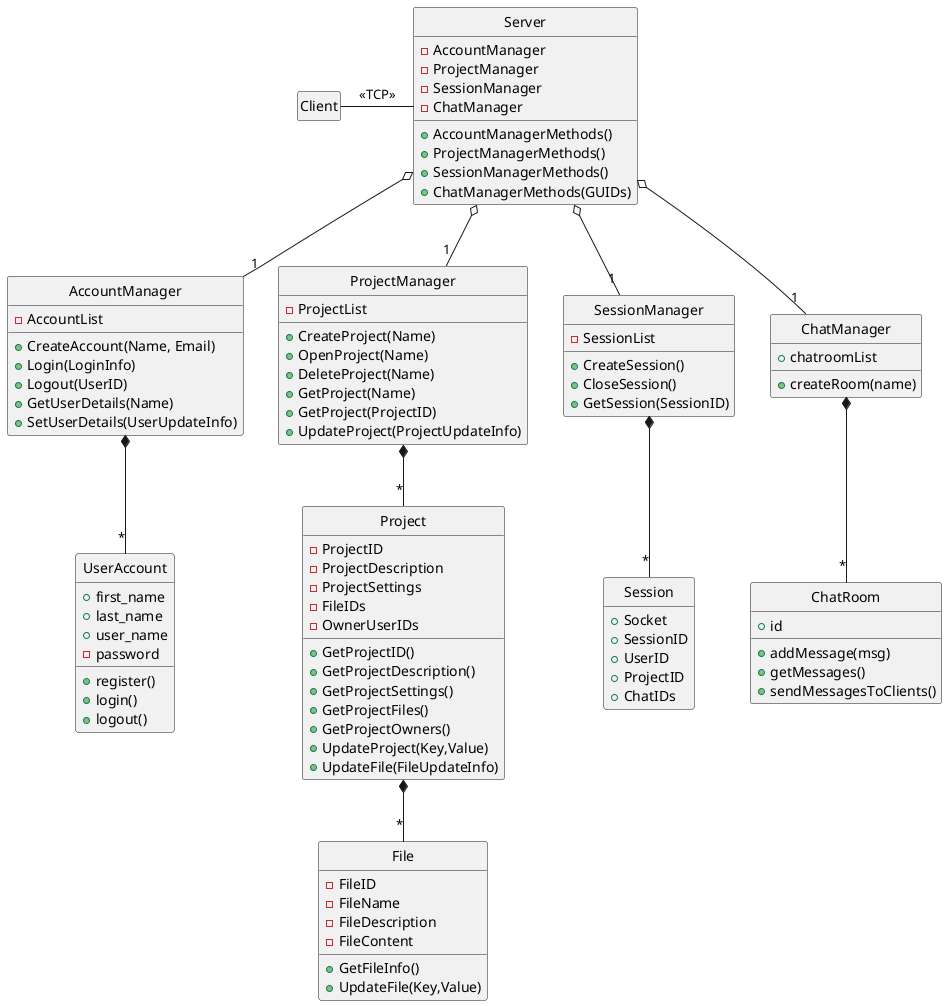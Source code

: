 @startuml
hide circle
hide empty members

class "Client" as sq 
class "Server" as sqs{
	-AccountManager
	-ProjectManager
	-SessionManager
	-ChatManager
	+AccountManagerMethods()
	+ProjectManagerMethods()
	+SessionManagerMethods()
	+ChatManagerMethods(GUIDs)
	}
	class "AccountManager" as sqs_ua_m{
		-AccountList
		+CreateAccount(Name, Email)
		+Login(LoginInfo)
		+Logout(UserID)
		+GetUserDetails(Name)
		+SetUserDetails(UserUpdateInfo)
		}
		class "UserAccount" as sqs_ua {
			+first_name
			+last_name
			+user_name
			-password
			+register()
			+login()
			+logout()
			}
	class "ProjectManager" as sqs_pr_m{
		-ProjectList
		+CreateProject(Name)
		+OpenProject(Name)
		+DeleteProject(Name)
		+GetProject(Name)
		+GetProject(ProjectID)
		+UpdateProject(ProjectUpdateInfo)
		}
		class "Project" as sqs_pr{
			-ProjectID
			-ProjectDescription
			-ProjectSettings
			-FileIDs
			-OwnerUserIDs
			+GetProjectID()
			+GetProjectDescription()
			+GetProjectSettings()
			+GetProjectFiles()
			+GetProjectOwners()
			+UpdateProject(Key,Value)
			+UpdateFile(FileUpdateInfo)
			}
			class "File" as sqs_fi{
				-FileID
				-FileName
				-FileDescription
				-FileContent
				+GetFileInfo()
				+UpdateFile(Key,Value)
				}
	class "SessionManager" as sqs_se_m{
		-SessionList
		+CreateSession()
		+CloseSession()
		+GetSession(SessionID)
		}
		class "Session" as sqs_se{
			+Socket
			+SessionID
			+UserID
			+ProjectID
			+ChatIDs
			}
	class "ChatManager" as sqs_ch_m{
		+chatroomList
		+createRoom(name)
		}
		class "ChatRoom" as sqs_ch {
			+id
			+addMessage(msg)
			+getMessages()
			+sendMessagesToClients()
			}


sq -right- sqs : <<TCP>>

	sqs o-- "1" sqs_pr_m 
		sqs_pr_m *-- "*" sqs_pr 
			sqs_pr *-- "*" sqs_fi 
	sqs o-- "1" sqs_ua_m 
		sqs_ua_m *-- "*" sqs_ua  
	sqs o-- "1" sqs_ch_m 
		sqs_ch_m *-- "*" sqs_ch 
	sqs o-- "1" sqs_se_m 
		sqs_se_m *-- "*" sqs_se



@enduml